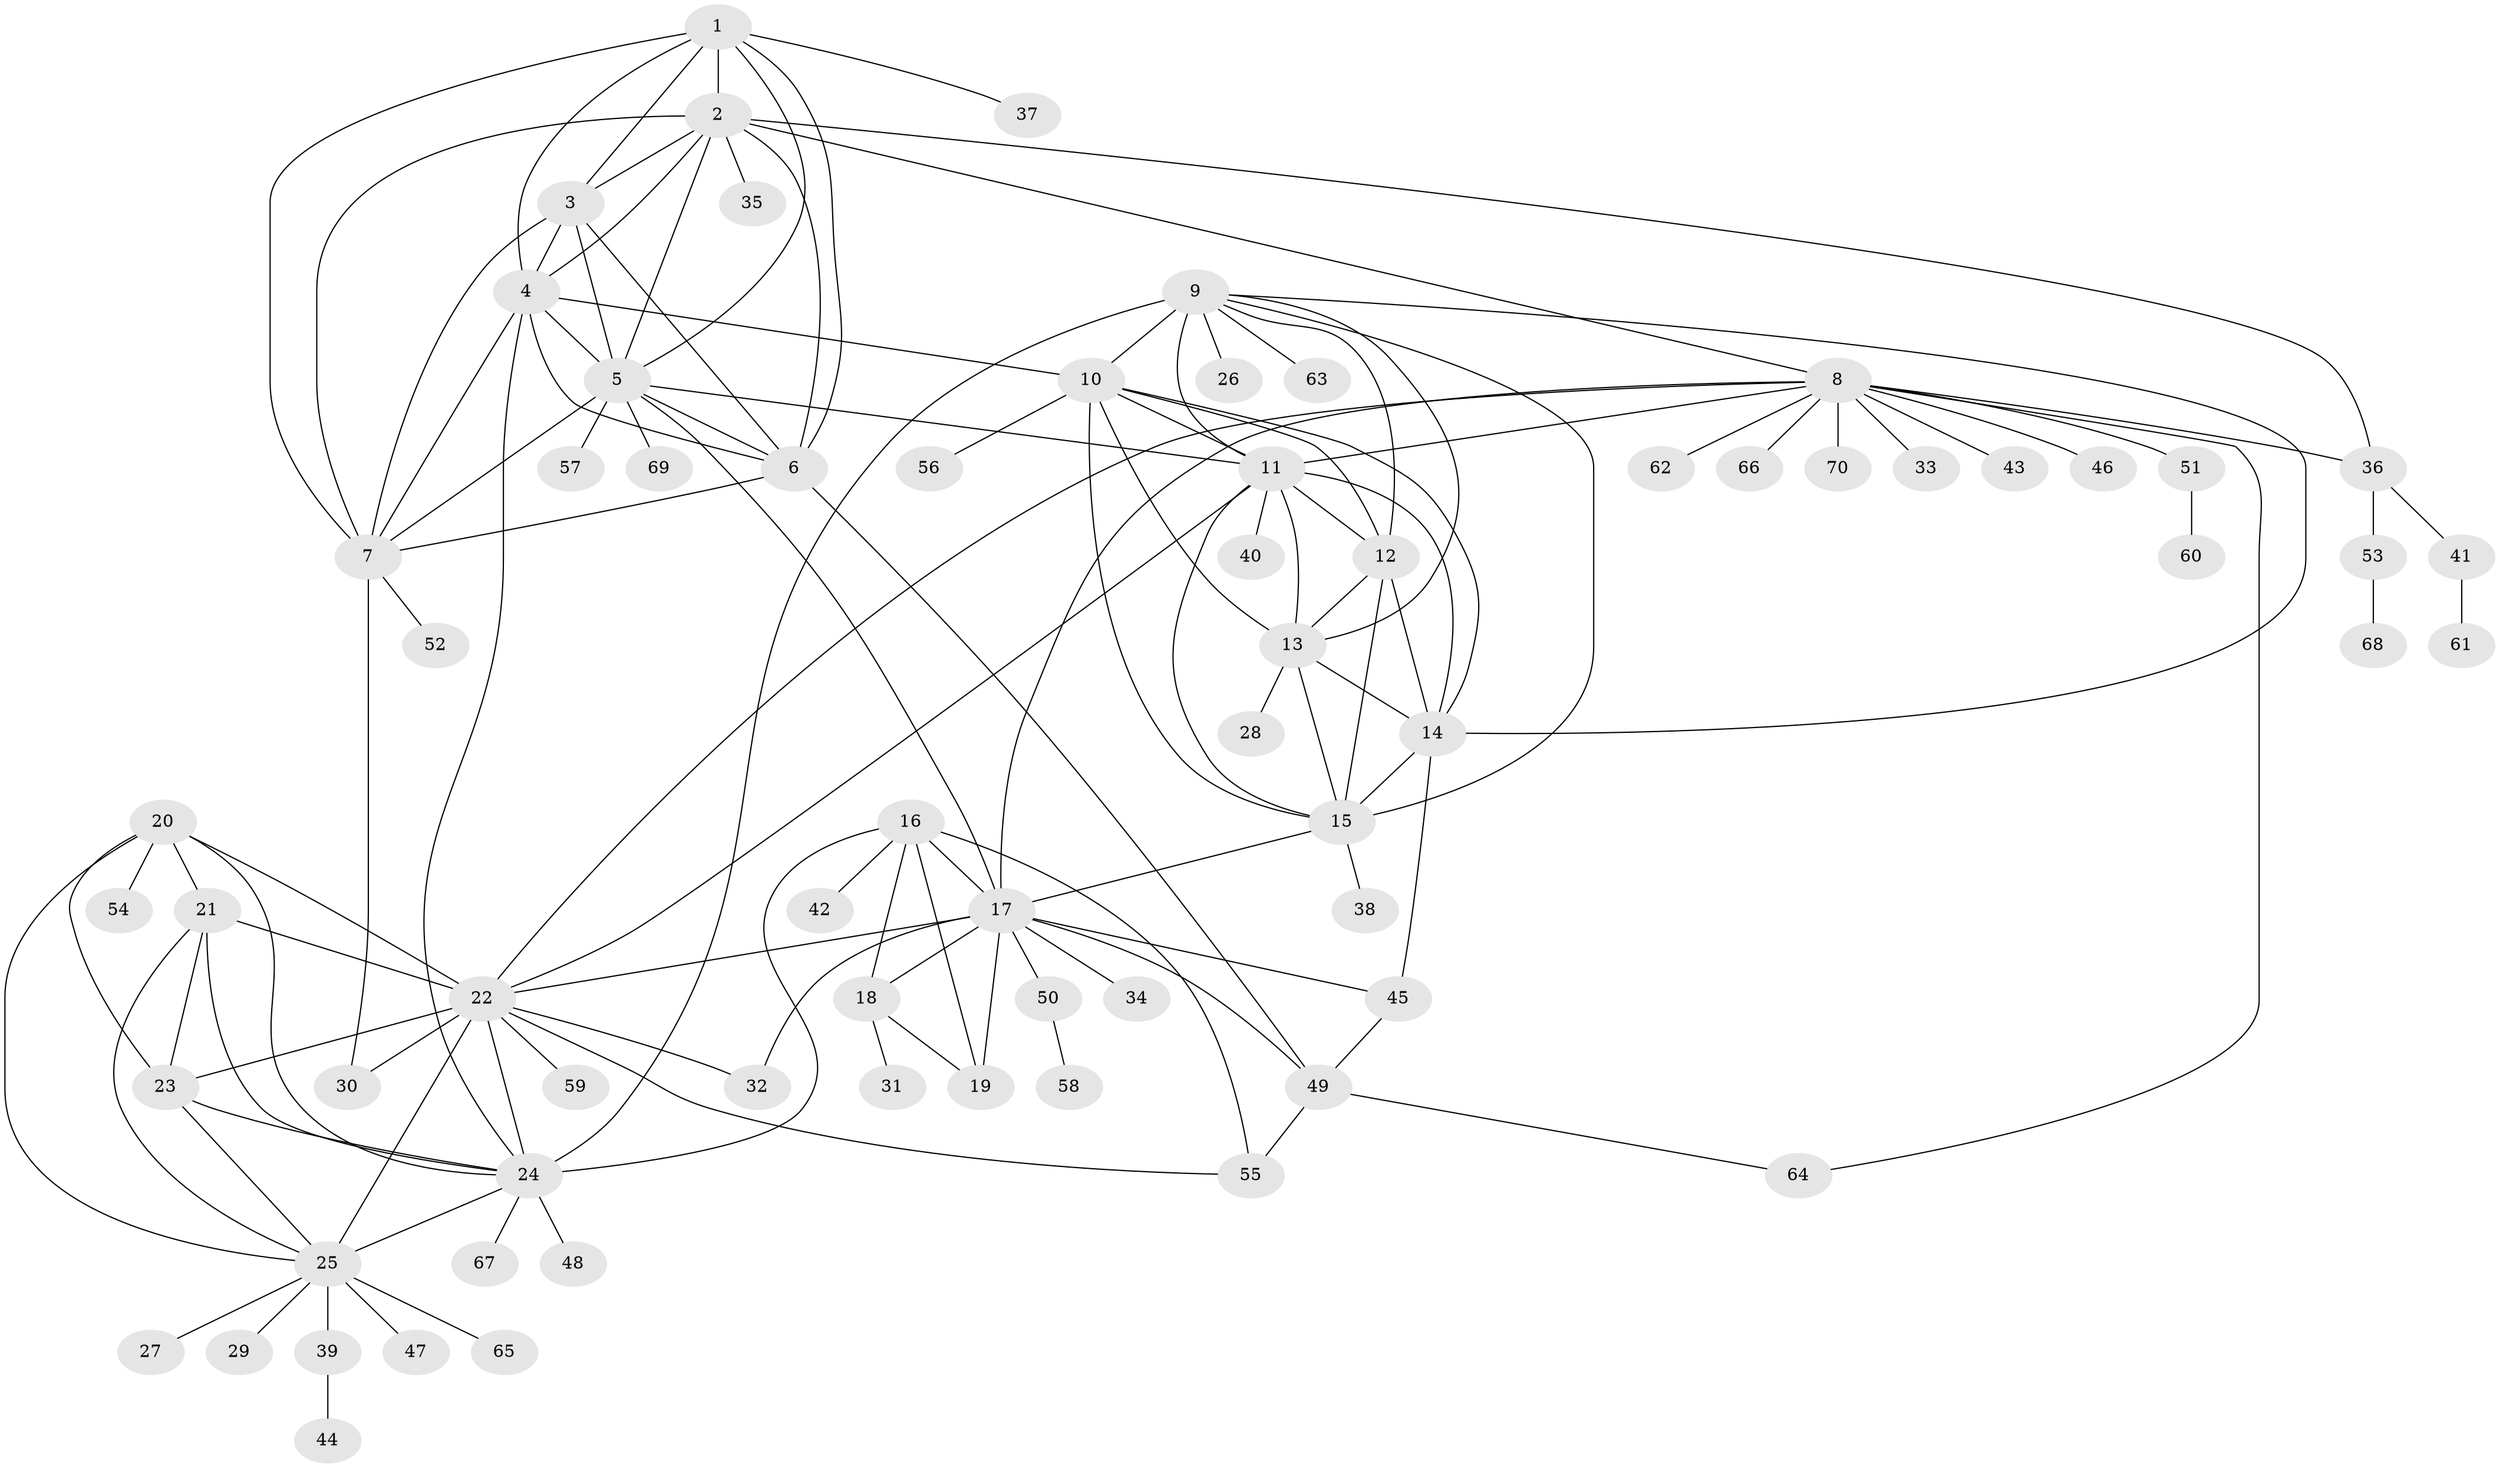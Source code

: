 // original degree distribution, {8: 0.05, 10: 0.03571428571428571, 9: 0.05714285714285714, 11: 0.02857142857142857, 13: 0.007142857142857143, 7: 0.03571428571428571, 6: 0.02142857142857143, 15: 0.007142857142857143, 12: 0.014285714285714285, 1: 0.5357142857142857, 2: 0.18571428571428572, 4: 0.007142857142857143, 3: 0.014285714285714285}
// Generated by graph-tools (version 1.1) at 2025/37/03/09/25 02:37:18]
// undirected, 70 vertices, 130 edges
graph export_dot {
graph [start="1"]
  node [color=gray90,style=filled];
  1;
  2;
  3;
  4;
  5;
  6;
  7;
  8;
  9;
  10;
  11;
  12;
  13;
  14;
  15;
  16;
  17;
  18;
  19;
  20;
  21;
  22;
  23;
  24;
  25;
  26;
  27;
  28;
  29;
  30;
  31;
  32;
  33;
  34;
  35;
  36;
  37;
  38;
  39;
  40;
  41;
  42;
  43;
  44;
  45;
  46;
  47;
  48;
  49;
  50;
  51;
  52;
  53;
  54;
  55;
  56;
  57;
  58;
  59;
  60;
  61;
  62;
  63;
  64;
  65;
  66;
  67;
  68;
  69;
  70;
  1 -- 2 [weight=1.0];
  1 -- 3 [weight=1.0];
  1 -- 4 [weight=1.0];
  1 -- 5 [weight=1.0];
  1 -- 6 [weight=1.0];
  1 -- 7 [weight=1.0];
  1 -- 37 [weight=1.0];
  2 -- 3 [weight=1.0];
  2 -- 4 [weight=1.0];
  2 -- 5 [weight=1.0];
  2 -- 6 [weight=1.0];
  2 -- 7 [weight=1.0];
  2 -- 8 [weight=1.0];
  2 -- 35 [weight=1.0];
  2 -- 36 [weight=1.0];
  3 -- 4 [weight=1.0];
  3 -- 5 [weight=1.0];
  3 -- 6 [weight=1.0];
  3 -- 7 [weight=2.0];
  4 -- 5 [weight=1.0];
  4 -- 6 [weight=1.0];
  4 -- 7 [weight=1.0];
  4 -- 10 [weight=1.0];
  4 -- 24 [weight=1.0];
  5 -- 6 [weight=1.0];
  5 -- 7 [weight=1.0];
  5 -- 11 [weight=1.0];
  5 -- 17 [weight=1.0];
  5 -- 57 [weight=1.0];
  5 -- 69 [weight=1.0];
  6 -- 7 [weight=1.0];
  6 -- 49 [weight=1.0];
  7 -- 30 [weight=6.0];
  7 -- 52 [weight=1.0];
  8 -- 11 [weight=1.0];
  8 -- 17 [weight=1.0];
  8 -- 22 [weight=1.0];
  8 -- 33 [weight=1.0];
  8 -- 36 [weight=1.0];
  8 -- 43 [weight=1.0];
  8 -- 46 [weight=1.0];
  8 -- 51 [weight=1.0];
  8 -- 62 [weight=1.0];
  8 -- 64 [weight=1.0];
  8 -- 66 [weight=1.0];
  8 -- 70 [weight=1.0];
  9 -- 10 [weight=1.0];
  9 -- 11 [weight=1.0];
  9 -- 12 [weight=1.0];
  9 -- 13 [weight=1.0];
  9 -- 14 [weight=1.0];
  9 -- 15 [weight=1.0];
  9 -- 24 [weight=1.0];
  9 -- 26 [weight=1.0];
  9 -- 63 [weight=1.0];
  10 -- 11 [weight=1.0];
  10 -- 12 [weight=1.0];
  10 -- 13 [weight=1.0];
  10 -- 14 [weight=1.0];
  10 -- 15 [weight=1.0];
  10 -- 56 [weight=1.0];
  11 -- 12 [weight=4.0];
  11 -- 13 [weight=1.0];
  11 -- 14 [weight=1.0];
  11 -- 15 [weight=1.0];
  11 -- 22 [weight=1.0];
  11 -- 40 [weight=1.0];
  12 -- 13 [weight=1.0];
  12 -- 14 [weight=1.0];
  12 -- 15 [weight=1.0];
  13 -- 14 [weight=1.0];
  13 -- 15 [weight=1.0];
  13 -- 28 [weight=3.0];
  14 -- 15 [weight=1.0];
  14 -- 45 [weight=2.0];
  15 -- 17 [weight=1.0];
  15 -- 38 [weight=1.0];
  16 -- 17 [weight=4.0];
  16 -- 18 [weight=1.0];
  16 -- 19 [weight=1.0];
  16 -- 24 [weight=1.0];
  16 -- 42 [weight=1.0];
  16 -- 55 [weight=6.0];
  17 -- 18 [weight=4.0];
  17 -- 19 [weight=7.0];
  17 -- 22 [weight=1.0];
  17 -- 32 [weight=1.0];
  17 -- 34 [weight=1.0];
  17 -- 45 [weight=1.0];
  17 -- 49 [weight=1.0];
  17 -- 50 [weight=1.0];
  18 -- 19 [weight=1.0];
  18 -- 31 [weight=1.0];
  20 -- 21 [weight=1.0];
  20 -- 22 [weight=2.0];
  20 -- 23 [weight=1.0];
  20 -- 24 [weight=1.0];
  20 -- 25 [weight=1.0];
  20 -- 54 [weight=2.0];
  21 -- 22 [weight=2.0];
  21 -- 23 [weight=1.0];
  21 -- 24 [weight=1.0];
  21 -- 25 [weight=1.0];
  22 -- 23 [weight=2.0];
  22 -- 24 [weight=2.0];
  22 -- 25 [weight=2.0];
  22 -- 30 [weight=1.0];
  22 -- 32 [weight=1.0];
  22 -- 55 [weight=1.0];
  22 -- 59 [weight=1.0];
  23 -- 24 [weight=1.0];
  23 -- 25 [weight=1.0];
  24 -- 25 [weight=1.0];
  24 -- 48 [weight=1.0];
  24 -- 67 [weight=1.0];
  25 -- 27 [weight=1.0];
  25 -- 29 [weight=1.0];
  25 -- 39 [weight=1.0];
  25 -- 47 [weight=1.0];
  25 -- 65 [weight=1.0];
  36 -- 41 [weight=1.0];
  36 -- 53 [weight=1.0];
  39 -- 44 [weight=1.0];
  41 -- 61 [weight=1.0];
  45 -- 49 [weight=1.0];
  49 -- 55 [weight=1.0];
  49 -- 64 [weight=1.0];
  50 -- 58 [weight=1.0];
  51 -- 60 [weight=1.0];
  53 -- 68 [weight=1.0];
}
